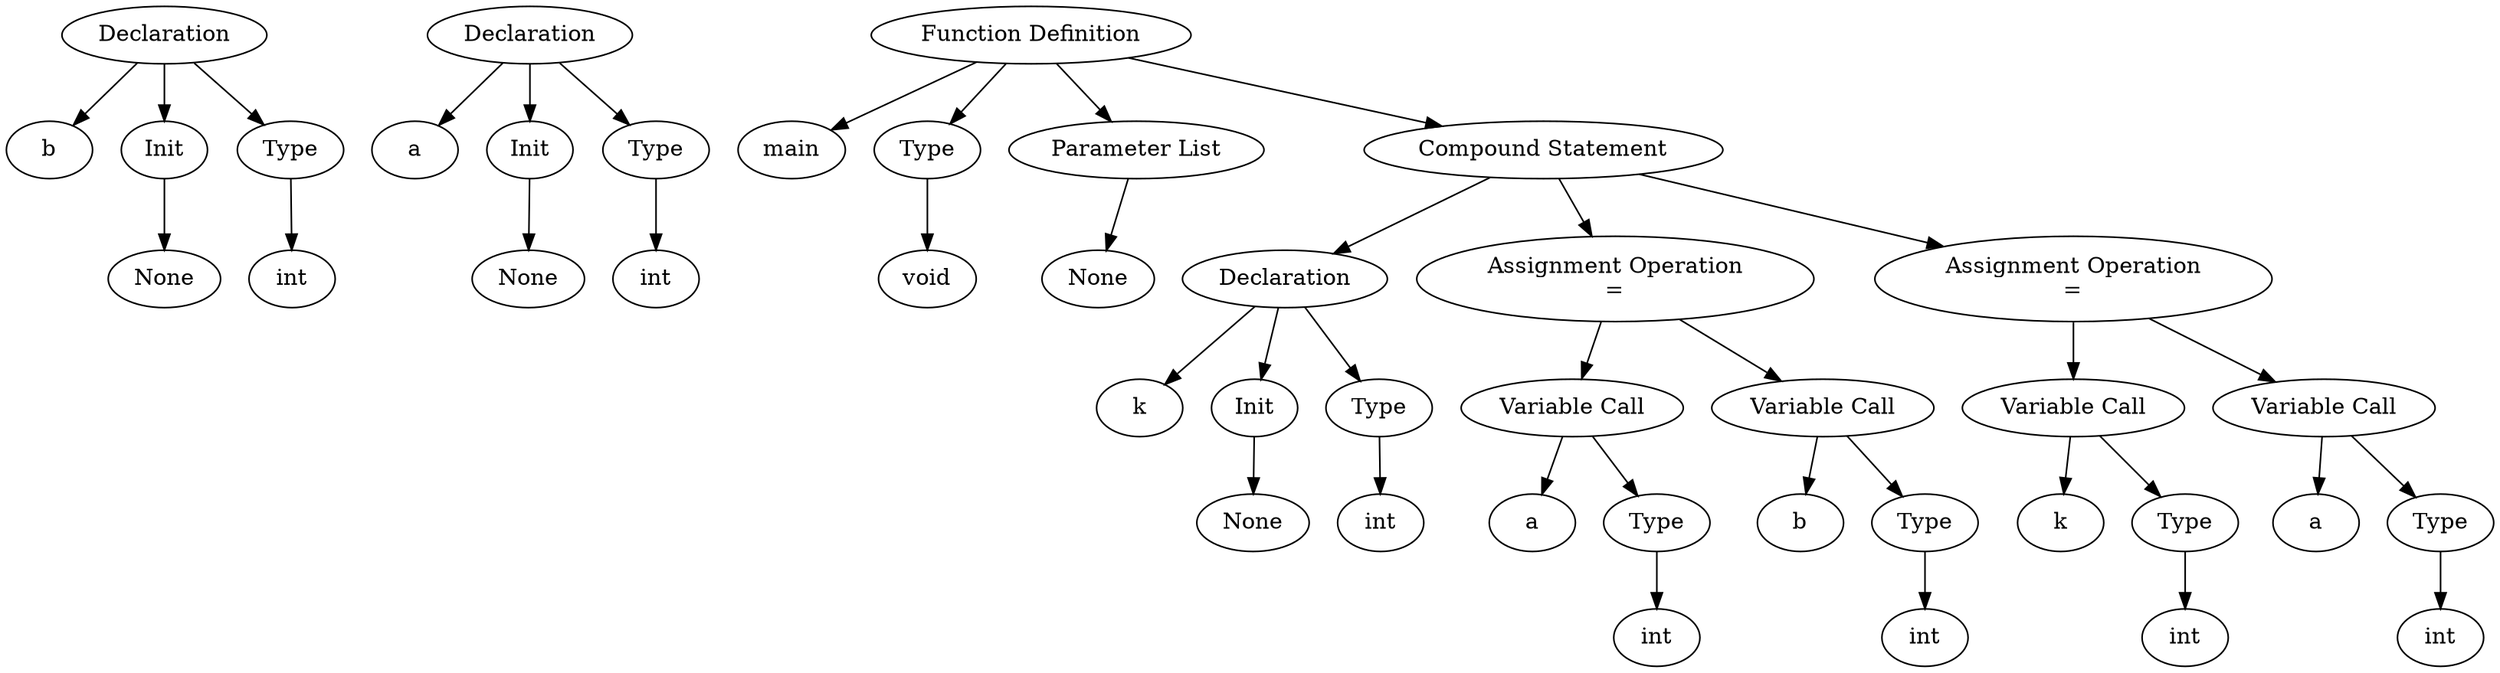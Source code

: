 digraph parse_tree {
{gv100001[label="Declaration"]}->{b gv100000[label="Init"] gv100002[label="Type"]};
{gv100000[label="Init"]}->{gv100004[label="None"]};
{gv100002[label="Type"]}->{gv100003[label="int"]};
{gv100006[label="Declaration"]}->{a gv100005[label="Init"] gv100007[label="Type"]};
{gv100005[label="Init"]}->{gv100009[label="None"]};
{gv100007[label="Type"]}->{gv100008[label="int"]};
{gv100038[label="Function Definition"]}->{gv100039[label="main"] gv100010[label="Type"] gv100012[label="Parameter List"] gv100014[label="Compound Statement"]};
{gv100010[label="Type"]}->{gv100011[label="void"]};
{gv100012[label="Parameter List"]}->{gv100013[label="None"]};
{gv100014[label="Compound Statement"]}->{{gv100016[label="Declaration"]} gv100020[label="Assignment Operation
="] gv100029[label="Assignment Operation
="]};
{gv100016[label="Declaration"]}->{k gv100015[label="Init"] gv100017[label="Type"]};
{gv100015[label="Init"]}->{gv100019[label="None"]};
{gv100017[label="Type"]}->{gv100018[label="int"]};
{gv100020[label="Assignment Operation
="]}->{gv100021[label="Variable Call"] gv100025[label="Variable Call"]}{gv100021[label="Variable Call"]}->{gv100022[label="a"] gv100023[label="Type"]};
{gv100023[label="Type"]}->{gv100024[label="int"]};
{gv100025[label="Variable Call"]}->{gv100026[label="b"] gv100027[label="Type"]};
{gv100027[label="Type"]}->{gv100028[label="int"]};
{gv100029[label="Assignment Operation
="]}->{gv100030[label="Variable Call"] gv100034[label="Variable Call"]}{gv100030[label="Variable Call"]}->{gv100031[label="k"] gv100032[label="Type"]};
{gv100032[label="Type"]}->{gv100033[label="int"]};
{gv100034[label="Variable Call"]}->{gv100035[label="a"] gv100036[label="Type"]};
{gv100036[label="Type"]}->{gv100037[label="int"]};
}